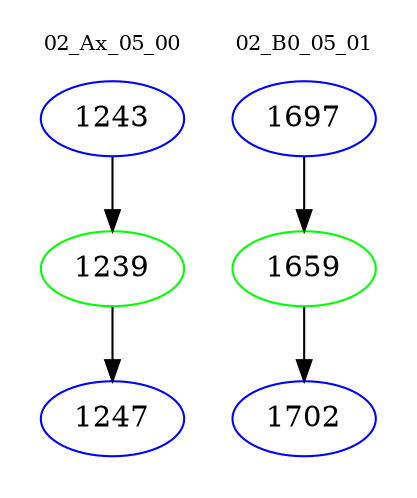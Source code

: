 digraph{
subgraph cluster_0 {
color = white
label = "02_Ax_05_00";
fontsize=10;
T0_1243 [label="1243", color="blue"]
T0_1243 -> T0_1239 [color="black"]
T0_1239 [label="1239", color="green"]
T0_1239 -> T0_1247 [color="black"]
T0_1247 [label="1247", color="blue"]
}
subgraph cluster_1 {
color = white
label = "02_B0_05_01";
fontsize=10;
T1_1697 [label="1697", color="blue"]
T1_1697 -> T1_1659 [color="black"]
T1_1659 [label="1659", color="green"]
T1_1659 -> T1_1702 [color="black"]
T1_1702 [label="1702", color="blue"]
}
}
